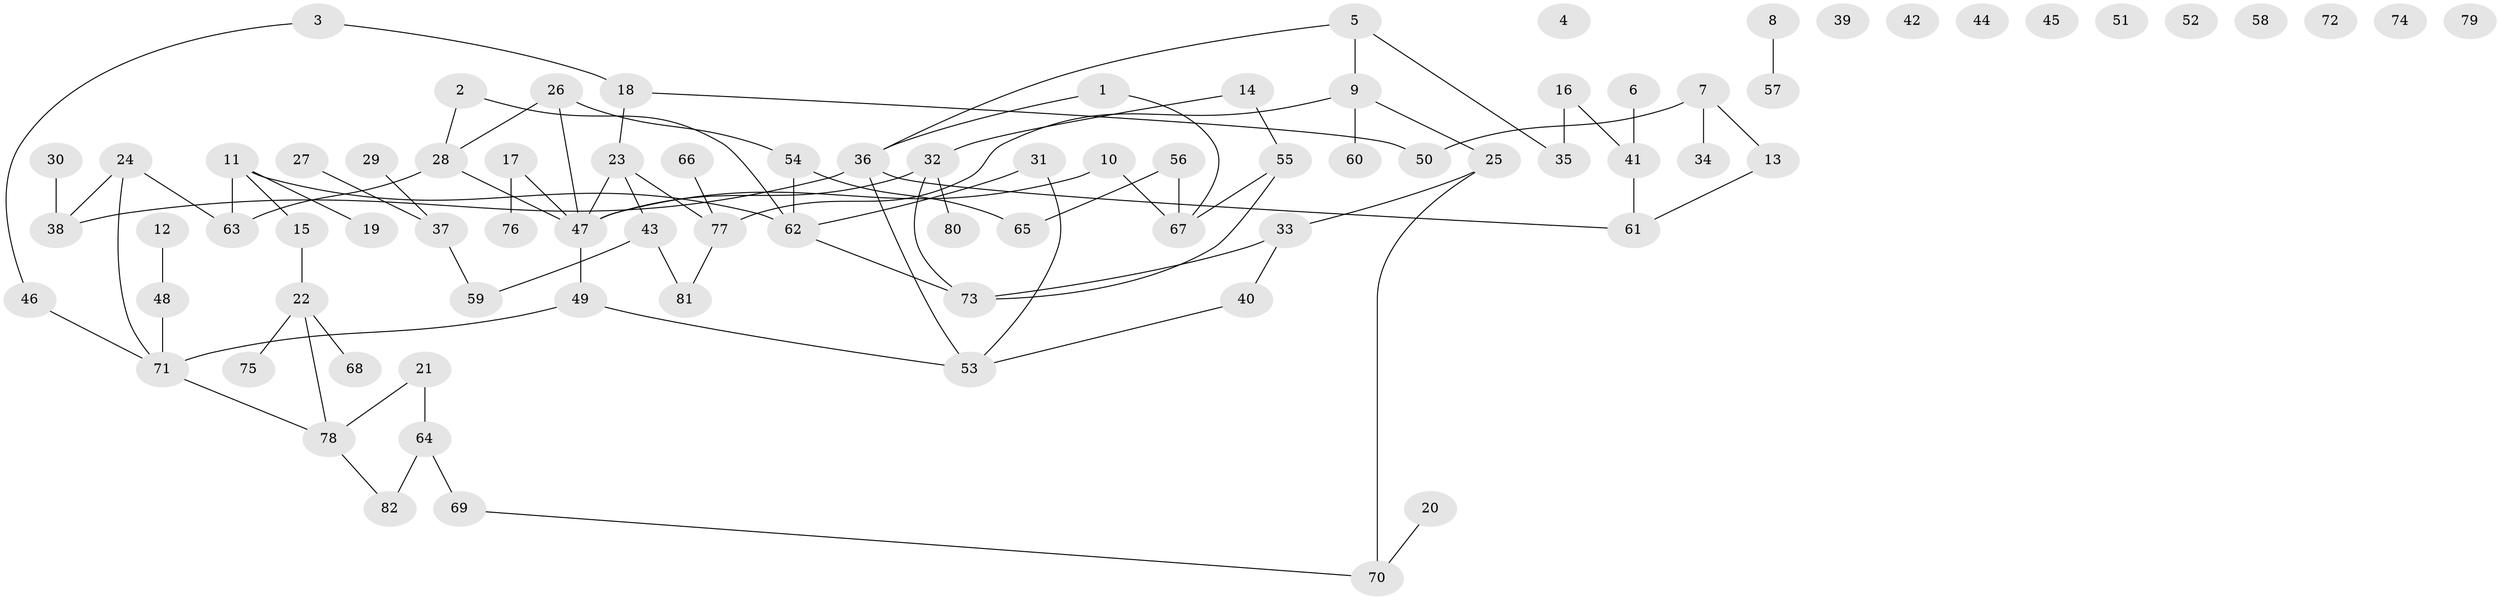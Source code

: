 // Generated by graph-tools (version 1.1) at 2025/33/03/09/25 02:33:45]
// undirected, 82 vertices, 90 edges
graph export_dot {
graph [start="1"]
  node [color=gray90,style=filled];
  1;
  2;
  3;
  4;
  5;
  6;
  7;
  8;
  9;
  10;
  11;
  12;
  13;
  14;
  15;
  16;
  17;
  18;
  19;
  20;
  21;
  22;
  23;
  24;
  25;
  26;
  27;
  28;
  29;
  30;
  31;
  32;
  33;
  34;
  35;
  36;
  37;
  38;
  39;
  40;
  41;
  42;
  43;
  44;
  45;
  46;
  47;
  48;
  49;
  50;
  51;
  52;
  53;
  54;
  55;
  56;
  57;
  58;
  59;
  60;
  61;
  62;
  63;
  64;
  65;
  66;
  67;
  68;
  69;
  70;
  71;
  72;
  73;
  74;
  75;
  76;
  77;
  78;
  79;
  80;
  81;
  82;
  1 -- 36;
  1 -- 67;
  2 -- 28;
  2 -- 62;
  3 -- 18;
  3 -- 46;
  5 -- 9;
  5 -- 35;
  5 -- 36;
  6 -- 41;
  7 -- 13;
  7 -- 34;
  7 -- 50;
  8 -- 57;
  9 -- 25;
  9 -- 60;
  9 -- 77;
  10 -- 47;
  10 -- 67;
  11 -- 15;
  11 -- 19;
  11 -- 62;
  11 -- 63;
  12 -- 48;
  13 -- 61;
  14 -- 32;
  14 -- 55;
  15 -- 22;
  16 -- 35;
  16 -- 41;
  17 -- 47;
  17 -- 76;
  18 -- 23;
  18 -- 50;
  20 -- 70;
  21 -- 64;
  21 -- 78;
  22 -- 68;
  22 -- 75;
  22 -- 78;
  23 -- 43;
  23 -- 47;
  23 -- 77;
  24 -- 38;
  24 -- 63;
  24 -- 71;
  25 -- 33;
  25 -- 70;
  26 -- 28;
  26 -- 47;
  26 -- 54;
  27 -- 37;
  28 -- 47;
  28 -- 63;
  29 -- 37;
  30 -- 38;
  31 -- 53;
  31 -- 62;
  32 -- 47;
  32 -- 73;
  32 -- 80;
  33 -- 40;
  33 -- 73;
  36 -- 38;
  36 -- 53;
  36 -- 61;
  37 -- 59;
  40 -- 53;
  41 -- 61;
  43 -- 59;
  43 -- 81;
  46 -- 71;
  47 -- 49;
  48 -- 71;
  49 -- 53;
  49 -- 71;
  54 -- 62;
  54 -- 65;
  55 -- 67;
  55 -- 73;
  56 -- 65;
  56 -- 67;
  62 -- 73;
  64 -- 69;
  64 -- 82;
  66 -- 77;
  69 -- 70;
  71 -- 78;
  77 -- 81;
  78 -- 82;
}
